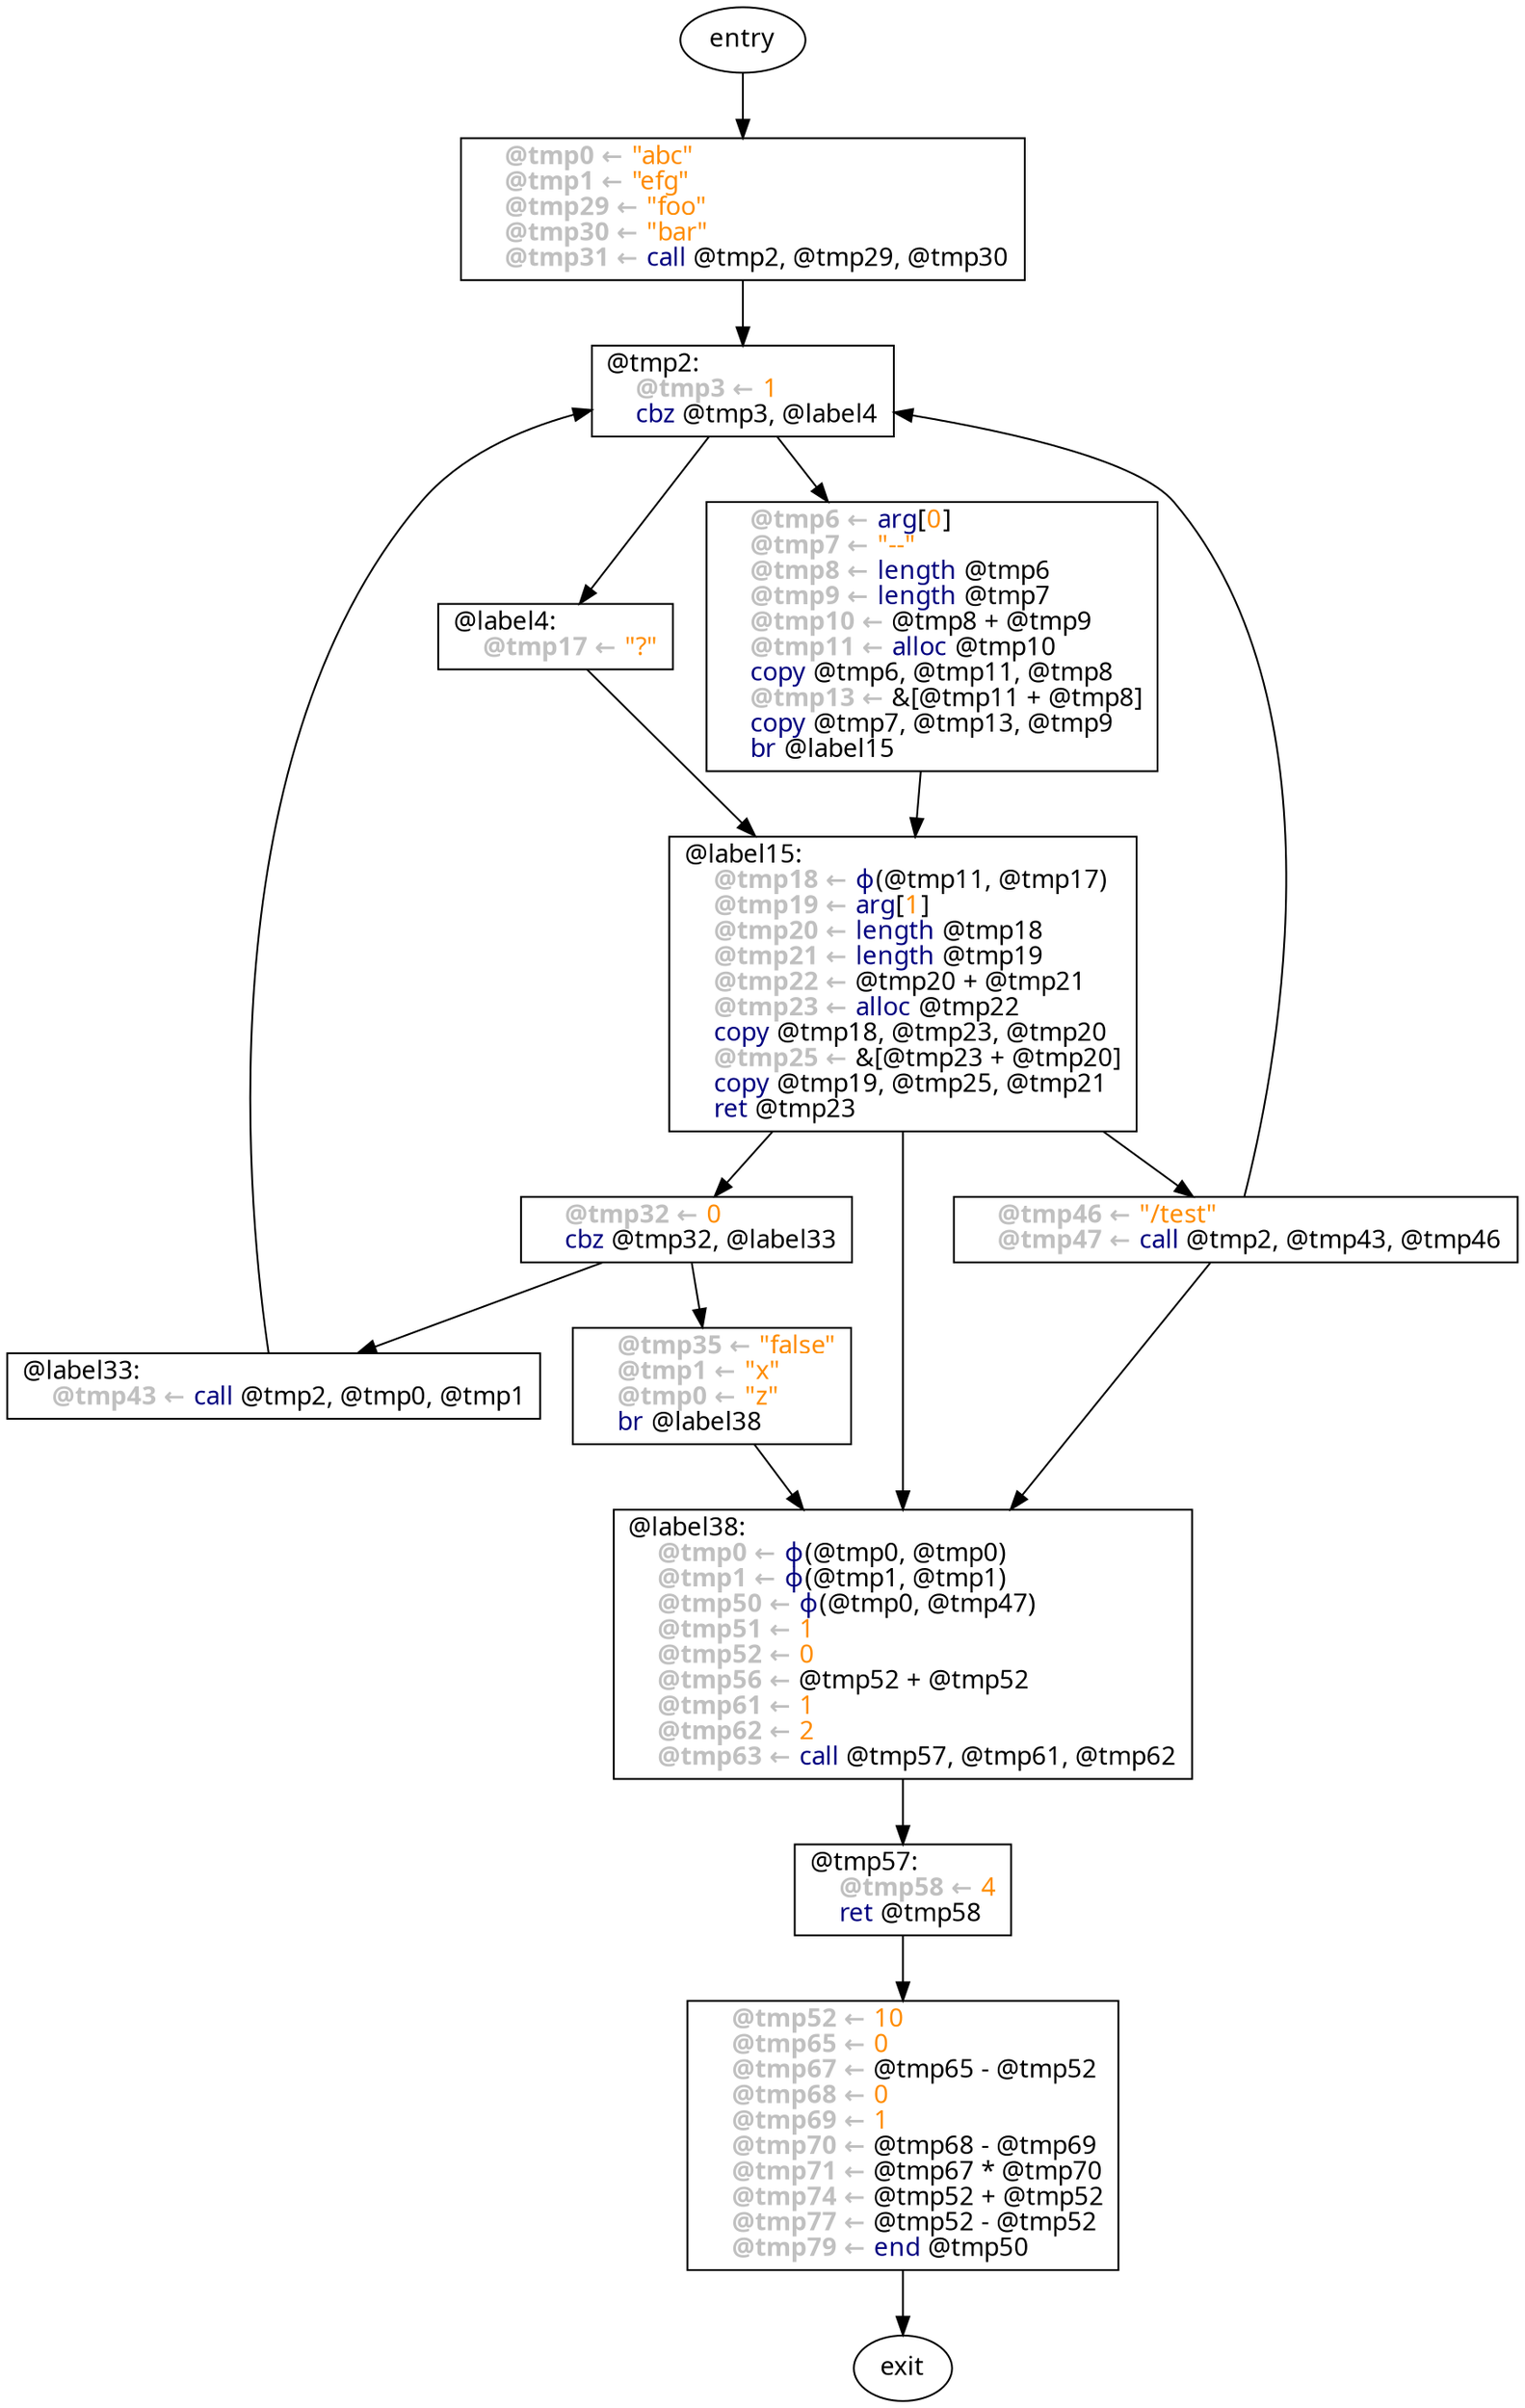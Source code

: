 digraph {
  node [ fontname = "Fira Code"  ]
  0 [ shape=ellipse label=<entry> ]
  1 [ shape=ellipse label=<exit> ]
  2 [ shape=box label=<<table border="0" cellspacing="0" cellpadding="0"><tr><td>    <font color="gray"><b>@tmp0 ←</b></font> <font color="darkorange">"abc"</font><br align="left"/>    <font color="gray"><b>@tmp1 ←</b></font> <font color="darkorange">"efg"</font><br align="left"/>    <font color="gray"><b>@tmp29 ←</b></font> <font color="darkorange">"foo"</font><br align="left"/>    <font color="gray"><b>@tmp30 ←</b></font> <font color="darkorange">"bar"</font><br align="left"/>    <font color="gray"><b>@tmp31 ←</b></font> <font color="navy">call</font> @tmp2, @tmp29, @tmp30<br align="left"/></td></tr></table>> ]
  3 [ shape=box label=<<table border="0" cellspacing="0" cellpadding="0"><tr><td>    <font color="gray"><b>@tmp32 ←</b></font> <font color="darkorange">0</font><br align="left"/>    <font color="navy">cbz</font> @tmp32, @label33<br align="left"/></td></tr></table>> ]
  4 [ shape=box label=<<table border="0" cellspacing="0" cellpadding="0"><tr><td>    <font color="gray"><b>@tmp35 ←</b></font> <font color="darkorange">"false"</font><br align="left"/>    <font color="gray"><b>@tmp1 ←</b></font> <font color="darkorange">"x"</font><br align="left"/>    <font color="gray"><b>@tmp0 ←</b></font> <font color="darkorange">"z"</font><br align="left"/>    <font color="navy">br</font> @label38<br align="left"/></td></tr></table>> ]
  5 [ shape=box label=<<table border="0" cellspacing="0" cellpadding="0"><tr><td>@label33:<br align="left"/>    <font color="gray"><b>@tmp43 ←</b></font> <font color="navy">call</font> @tmp2, @tmp0, @tmp1<br align="left"/></td></tr></table>> ]
  6 [ shape=box label=<<table border="0" cellspacing="0" cellpadding="0"><tr><td>    <font color="gray"><b>@tmp46 ←</b></font> <font color="darkorange">"/test"</font><br align="left"/>    <font color="gray"><b>@tmp47 ←</b></font> <font color="navy">call</font> @tmp2, @tmp43, @tmp46<br align="left"/></td></tr></table>> ]
  7 [ shape=box label=<<table border="0" cellspacing="0" cellpadding="0"><tr><td>@label38:<br align="left"/>    <font color="gray"><b>@tmp0 ←</b></font> <font color="navy">ϕ</font>(@tmp0, @tmp0)<br align="left"/>    <font color="gray"><b>@tmp1 ←</b></font> <font color="navy">ϕ</font>(@tmp1, @tmp1)<br align="left"/>    <font color="gray"><b>@tmp50 ←</b></font> <font color="navy">ϕ</font>(@tmp0, @tmp47)<br align="left"/>    <font color="gray"><b>@tmp51 ←</b></font> <font color="darkorange">1</font><br align="left"/>    <font color="gray"><b>@tmp52 ←</b></font> <font color="darkorange">0</font><br align="left"/>    <font color="gray"><b>@tmp56 ←</b></font> @tmp52 + @tmp52<br align="left"/>    <font color="gray"><b>@tmp61 ←</b></font> <font color="darkorange">1</font><br align="left"/>    <font color="gray"><b>@tmp62 ←</b></font> <font color="darkorange">2</font><br align="left"/>    <font color="gray"><b>@tmp63 ←</b></font> <font color="navy">call</font> @tmp57, @tmp61, @tmp62<br align="left"/></td></tr></table>> ]
  8 [ shape=box label=<<table border="0" cellspacing="0" cellpadding="0"><tr><td>    <font color="gray"><b>@tmp52 ←</b></font> <font color="darkorange">10</font><br align="left"/>    <font color="gray"><b>@tmp65 ←</b></font> <font color="darkorange">0</font><br align="left"/>    <font color="gray"><b>@tmp67 ←</b></font> @tmp65 - @tmp52<br align="left"/>    <font color="gray"><b>@tmp68 ←</b></font> <font color="darkorange">0</font><br align="left"/>    <font color="gray"><b>@tmp69 ←</b></font> <font color="darkorange">1</font><br align="left"/>    <font color="gray"><b>@tmp70 ←</b></font> @tmp68 - @tmp69<br align="left"/>    <font color="gray"><b>@tmp71 ←</b></font> @tmp67 * @tmp70<br align="left"/>    <font color="gray"><b>@tmp74 ←</b></font> @tmp52 + @tmp52<br align="left"/>    <font color="gray"><b>@tmp77 ←</b></font> @tmp52 - @tmp52<br align="left"/>    <font color="gray"><b>@tmp79 ←</b></font> <font color="navy">end</font> @tmp50<br align="left"/></td></tr></table>> ]
  9 [ shape=box label=<<table border="0" cellspacing="0" cellpadding="0"><tr><td>@tmp2:<br align="left"/>    <font color="gray"><b>@tmp3 ←</b></font> <font color="darkorange">1</font><br align="left"/>    <font color="navy">cbz</font> @tmp3, @label4<br align="left"/></td></tr></table>> ]
  10 [ shape=box label=<<table border="0" cellspacing="0" cellpadding="0"><tr><td>    <font color="gray"><b>@tmp6 ←</b></font> <font color="navy">arg</font>[<font color="darkorange">0</font>] <br align="left"/>    <font color="gray"><b>@tmp7 ←</b></font> <font color="darkorange">"--"</font><br align="left"/>    <font color="gray"><b>@tmp8 ←</b></font> <font color="navy">length</font> @tmp6<br align="left"/>    <font color="gray"><b>@tmp9 ←</b></font> <font color="navy">length</font> @tmp7<br align="left"/>    <font color="gray"><b>@tmp10 ←</b></font> @tmp8 + @tmp9<br align="left"/>    <font color="gray"><b>@tmp11 ←</b></font> <font color="navy">alloc</font> @tmp10<br align="left"/>    <font color="navy">copy</font> @tmp6, @tmp11, @tmp8<br align="left"/>    <font color="gray"><b>@tmp13 ←</b></font> &amp;[@tmp11 + @tmp8]<br align="left"/>    <font color="navy">copy</font> @tmp7, @tmp13, @tmp9<br align="left"/>    <font color="navy">br</font> @label15<br align="left"/></td></tr></table>> ]
  11 [ shape=box label=<<table border="0" cellspacing="0" cellpadding="0"><tr><td>@label4:<br align="left"/>    <font color="gray"><b>@tmp17 ←</b></font> <font color="darkorange">"?"</font><br align="left"/></td></tr></table>> ]
  12 [ shape=box label=<<table border="0" cellspacing="0" cellpadding="0"><tr><td>@label15:<br align="left"/>    <font color="gray"><b>@tmp18 ←</b></font> <font color="navy">ϕ</font>(@tmp11, @tmp17)<br align="left"/>    <font color="gray"><b>@tmp19 ←</b></font> <font color="navy">arg</font>[<font color="darkorange">1</font>] <br align="left"/>    <font color="gray"><b>@tmp20 ←</b></font> <font color="navy">length</font> @tmp18<br align="left"/>    <font color="gray"><b>@tmp21 ←</b></font> <font color="navy">length</font> @tmp19<br align="left"/>    <font color="gray"><b>@tmp22 ←</b></font> @tmp20 + @tmp21<br align="left"/>    <font color="gray"><b>@tmp23 ←</b></font> <font color="navy">alloc</font> @tmp22<br align="left"/>    <font color="navy">copy</font> @tmp18, @tmp23, @tmp20<br align="left"/>    <font color="gray"><b>@tmp25 ←</b></font> &amp;[@tmp23 + @tmp20]<br align="left"/>    <font color="navy">copy</font> @tmp19, @tmp25, @tmp21<br align="left"/>    <font color="navy">ret</font> @tmp23<br align="left"/></td></tr></table>> ]
  13 [ shape=box label=<<table border="0" cellspacing="0" cellpadding="0"><tr><td>@tmp57:<br align="left"/>    <font color="gray"><b>@tmp58 ←</b></font> <font color="darkorange">4</font><br align="left"/>    <font color="navy">ret</font> @tmp58<br align="left"/></td></tr></table>> ]
  0 -> 2
  8 -> 1
  2 -> 9
  3 -> 5
  3 -> 4
  4 -> 7
  6 -> 7
  5 -> 9
  6 -> 9
  7 -> 13
  9 -> 11
  9 -> 10
  10 -> 12
  11 -> 12
  12 -> 3
  12 -> 6
  12 -> 7
  13 -> 8
}
